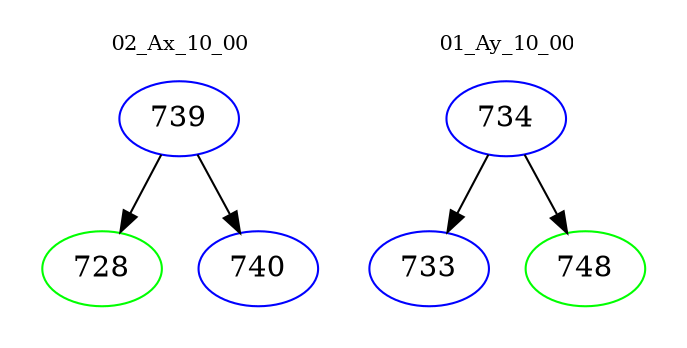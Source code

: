 digraph{
subgraph cluster_0 {
color = white
label = "02_Ax_10_00";
fontsize=10;
T0_739 [label="739", color="blue"]
T0_739 -> T0_728 [color="black"]
T0_728 [label="728", color="green"]
T0_739 -> T0_740 [color="black"]
T0_740 [label="740", color="blue"]
}
subgraph cluster_1 {
color = white
label = "01_Ay_10_00";
fontsize=10;
T1_734 [label="734", color="blue"]
T1_734 -> T1_733 [color="black"]
T1_733 [label="733", color="blue"]
T1_734 -> T1_748 [color="black"]
T1_748 [label="748", color="green"]
}
}
